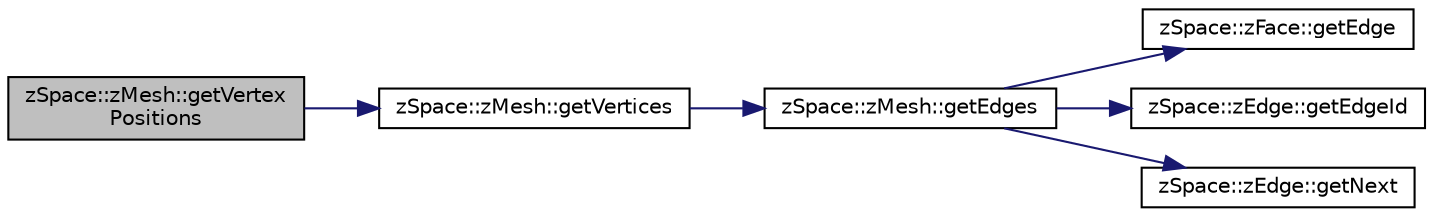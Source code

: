 digraph "zSpace::zMesh::getVertexPositions"
{
 // LATEX_PDF_SIZE
  edge [fontname="Helvetica",fontsize="10",labelfontname="Helvetica",labelfontsize="10"];
  node [fontname="Helvetica",fontsize="10",shape=record];
  rankdir="LR";
  Node395 [label="zSpace::zMesh::getVertex\lPositions",height=0.2,width=0.4,color="black", fillcolor="grey75", style="filled", fontcolor="black",tooltip="This method gets the vertex positions attached to input zEdge or zFace."];
  Node395 -> Node396 [color="midnightblue",fontsize="10",style="solid",fontname="Helvetica"];
  Node396 [label="zSpace::zMesh::getVertices",height=0.2,width=0.4,color="black", fillcolor="white", style="filled",URL="$classz_space_1_1z_mesh.html#aa3010b8075e42f14efd4c3605085093b",tooltip="This method gets the vertices attached to input zEdge or zFace."];
  Node396 -> Node397 [color="midnightblue",fontsize="10",style="solid",fontname="Helvetica"];
  Node397 [label="zSpace::zMesh::getEdges",height=0.2,width=0.4,color="black", fillcolor="white", style="filled",URL="$classz_space_1_1z_mesh.html#aa705d823873a948a1b62723f24a921b2",tooltip="This method gets the edges of a zFace."];
  Node397 -> Node398 [color="midnightblue",fontsize="10",style="solid",fontname="Helvetica"];
  Node398 [label="zSpace::zFace::getEdge",height=0.2,width=0.4,color="black", fillcolor="white", style="filled",URL="$classz_space_1_1z_face.html#a69a14a515b179226aad1cbc3d7663163",tooltip="This method returns the associated edge of current zFace."];
  Node397 -> Node399 [color="midnightblue",fontsize="10",style="solid",fontname="Helvetica"];
  Node399 [label="zSpace::zEdge::getEdgeId",height=0.2,width=0.4,color="black", fillcolor="white", style="filled",URL="$classz_space_1_1z_edge.html#acd6947ccba055fa6c31d6d386fe68e12",tooltip="This method returns the edgeId of current zEdge."];
  Node397 -> Node400 [color="midnightblue",fontsize="10",style="solid",fontname="Helvetica"];
  Node400 [label="zSpace::zEdge::getNext",height=0.2,width=0.4,color="black", fillcolor="white", style="filled",URL="$classz_space_1_1z_edge.html#a3bce594c06fc4450ce8af3c0b98e2ae3",tooltip="This method returns the next edge of current zEdge."];
}
